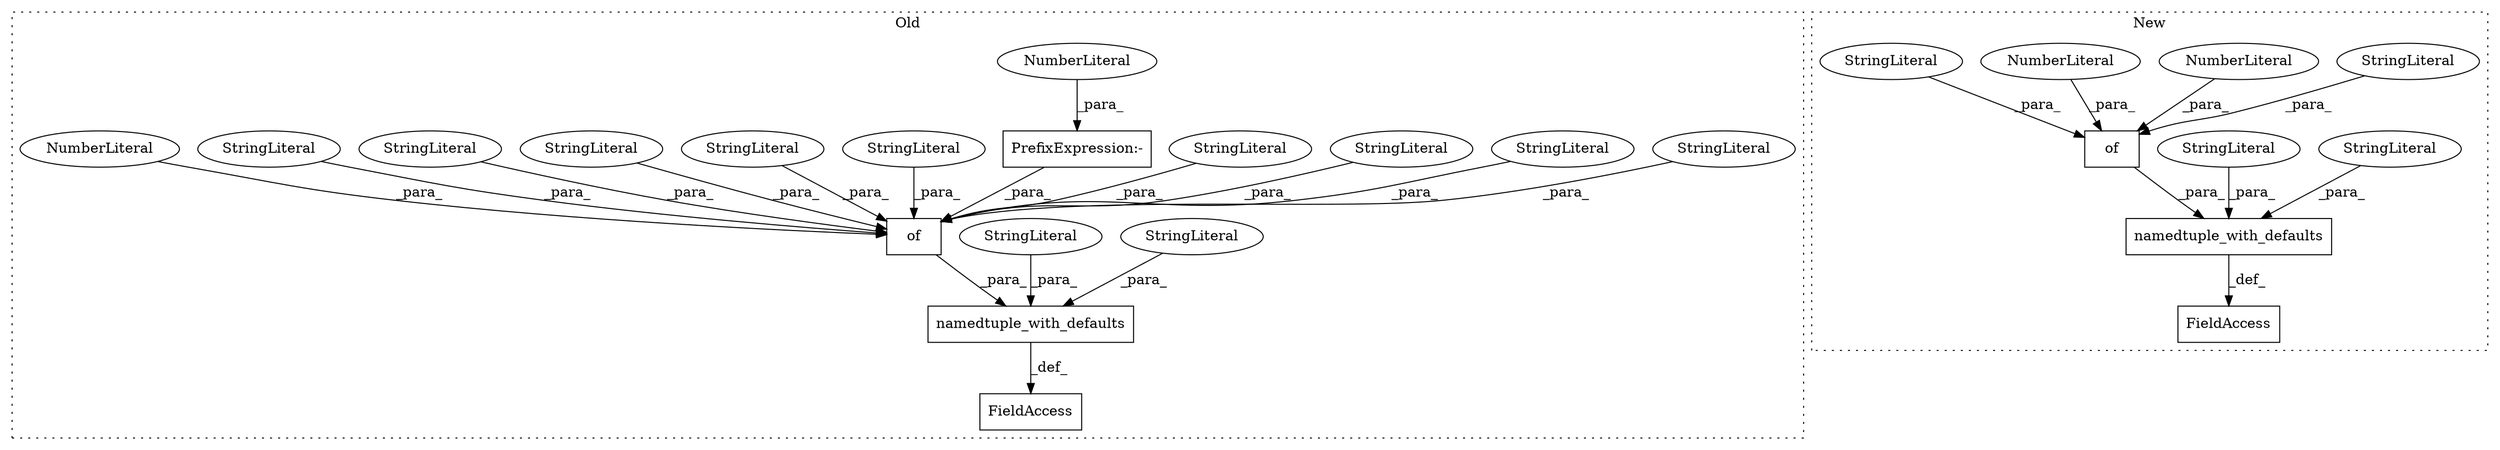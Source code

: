 digraph G {
subgraph cluster0 {
1 [label="namedtuple_with_defaults" a="32" s="1235,1535" l="25,1" shape="box"];
4 [label="StringLiteral" a="45" s="1260" l="25" shape="ellipse"];
5 [label="StringLiteral" a="45" s="1286" l="52" shape="ellipse"];
8 [label="FieldAccess" a="22" s="1211" l="23" shape="box"];
11 [label="of" a="32" s="1436,1533" l="3,1" shape="box"];
13 [label="StringLiteral" a="45" s="1452" l="9" shape="ellipse"];
14 [label="StringLiteral" a="45" s="1493" l="8" shape="ellipse"];
15 [label="StringLiteral" a="45" s="1462" l="4" shape="ellipse"];
17 [label="StringLiteral" a="45" s="1439" l="6" shape="ellipse"];
18 [label="PrefixExpression:-" a="38" s="1531" l="1" shape="box"];
19 [label="NumberLiteral" a="34" s="1532" l="1" shape="ellipse"];
20 [label="StringLiteral" a="45" s="1467" l="14" shape="ellipse"];
21 [label="StringLiteral" a="45" s="1504" l="14" shape="ellipse"];
22 [label="StringLiteral" a="45" s="1446" l="5" shape="ellipse"];
23 [label="StringLiteral" a="45" s="1482" l="10" shape="ellipse"];
24 [label="StringLiteral" a="45" s="1522" l="8" shape="ellipse"];
25 [label="NumberLiteral" a="34" s="1519" l="2" shape="ellipse"];
label = "Old";
style="dotted";
}
subgraph cluster1 {
2 [label="namedtuple_with_defaults" a="32" s="1297,1450" l="25,1" shape="box"];
3 [label="StringLiteral" a="45" s="1322" l="34" shape="ellipse"];
6 [label="StringLiteral" a="45" s="1357" l="37" shape="ellipse"];
7 [label="FieldAccess" a="22" s="1263" l="33" shape="box"];
9 [label="of" a="32" s="1399,1449" l="3,1" shape="box"];
10 [label="StringLiteral" a="45" s="1423" l="22" shape="ellipse"];
12 [label="NumberLiteral" a="34" s="1446" l="3" shape="ellipse"];
16 [label="NumberLiteral" a="34" s="1419" l="3" shape="ellipse"];
26 [label="StringLiteral" a="45" s="1402" l="16" shape="ellipse"];
label = "New";
style="dotted";
}
1 -> 8 [label="_def_"];
2 -> 7 [label="_def_"];
3 -> 2 [label="_para_"];
4 -> 1 [label="_para_"];
5 -> 1 [label="_para_"];
6 -> 2 [label="_para_"];
9 -> 2 [label="_para_"];
10 -> 9 [label="_para_"];
11 -> 1 [label="_para_"];
12 -> 9 [label="_para_"];
13 -> 11 [label="_para_"];
14 -> 11 [label="_para_"];
15 -> 11 [label="_para_"];
16 -> 9 [label="_para_"];
17 -> 11 [label="_para_"];
18 -> 11 [label="_para_"];
19 -> 18 [label="_para_"];
20 -> 11 [label="_para_"];
21 -> 11 [label="_para_"];
22 -> 11 [label="_para_"];
23 -> 11 [label="_para_"];
24 -> 11 [label="_para_"];
25 -> 11 [label="_para_"];
26 -> 9 [label="_para_"];
}